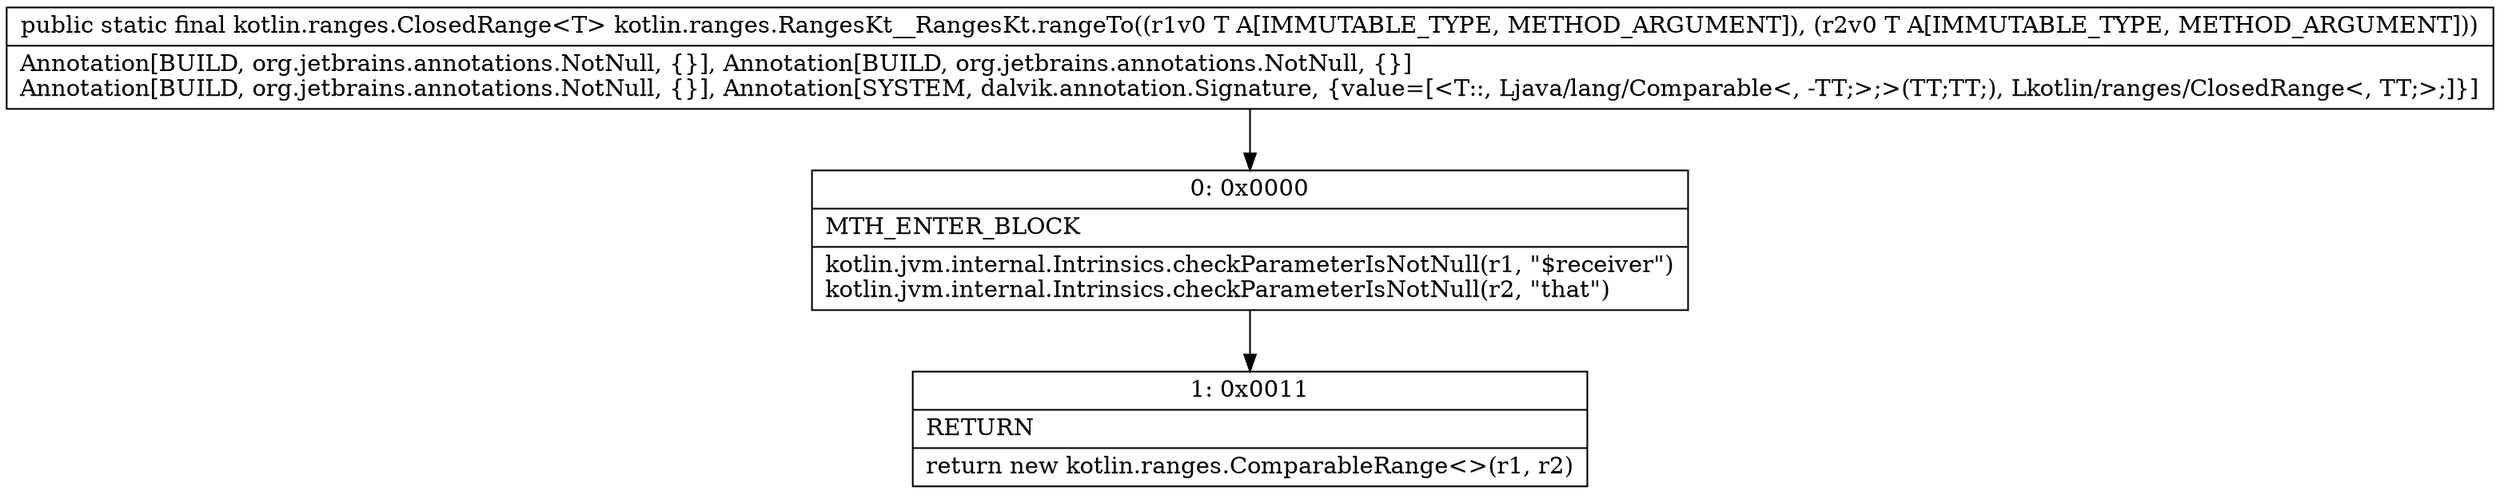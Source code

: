 digraph "CFG forkotlin.ranges.RangesKt__RangesKt.rangeTo(Ljava\/lang\/Comparable;Ljava\/lang\/Comparable;)Lkotlin\/ranges\/ClosedRange;" {
Node_0 [shape=record,label="{0\:\ 0x0000|MTH_ENTER_BLOCK\l|kotlin.jvm.internal.Intrinsics.checkParameterIsNotNull(r1, \"$receiver\")\lkotlin.jvm.internal.Intrinsics.checkParameterIsNotNull(r2, \"that\")\l}"];
Node_1 [shape=record,label="{1\:\ 0x0011|RETURN\l|return new kotlin.ranges.ComparableRange\<\>(r1, r2)\l}"];
MethodNode[shape=record,label="{public static final kotlin.ranges.ClosedRange\<T\> kotlin.ranges.RangesKt__RangesKt.rangeTo((r1v0 T A[IMMUTABLE_TYPE, METHOD_ARGUMENT]), (r2v0 T A[IMMUTABLE_TYPE, METHOD_ARGUMENT]))  | Annotation[BUILD, org.jetbrains.annotations.NotNull, \{\}], Annotation[BUILD, org.jetbrains.annotations.NotNull, \{\}]\lAnnotation[BUILD, org.jetbrains.annotations.NotNull, \{\}], Annotation[SYSTEM, dalvik.annotation.Signature, \{value=[\<T::, Ljava\/lang\/Comparable\<, \-TT;\>;\>(TT;TT;), Lkotlin\/ranges\/ClosedRange\<, TT;\>;]\}]\l}"];
MethodNode -> Node_0;
Node_0 -> Node_1;
}

